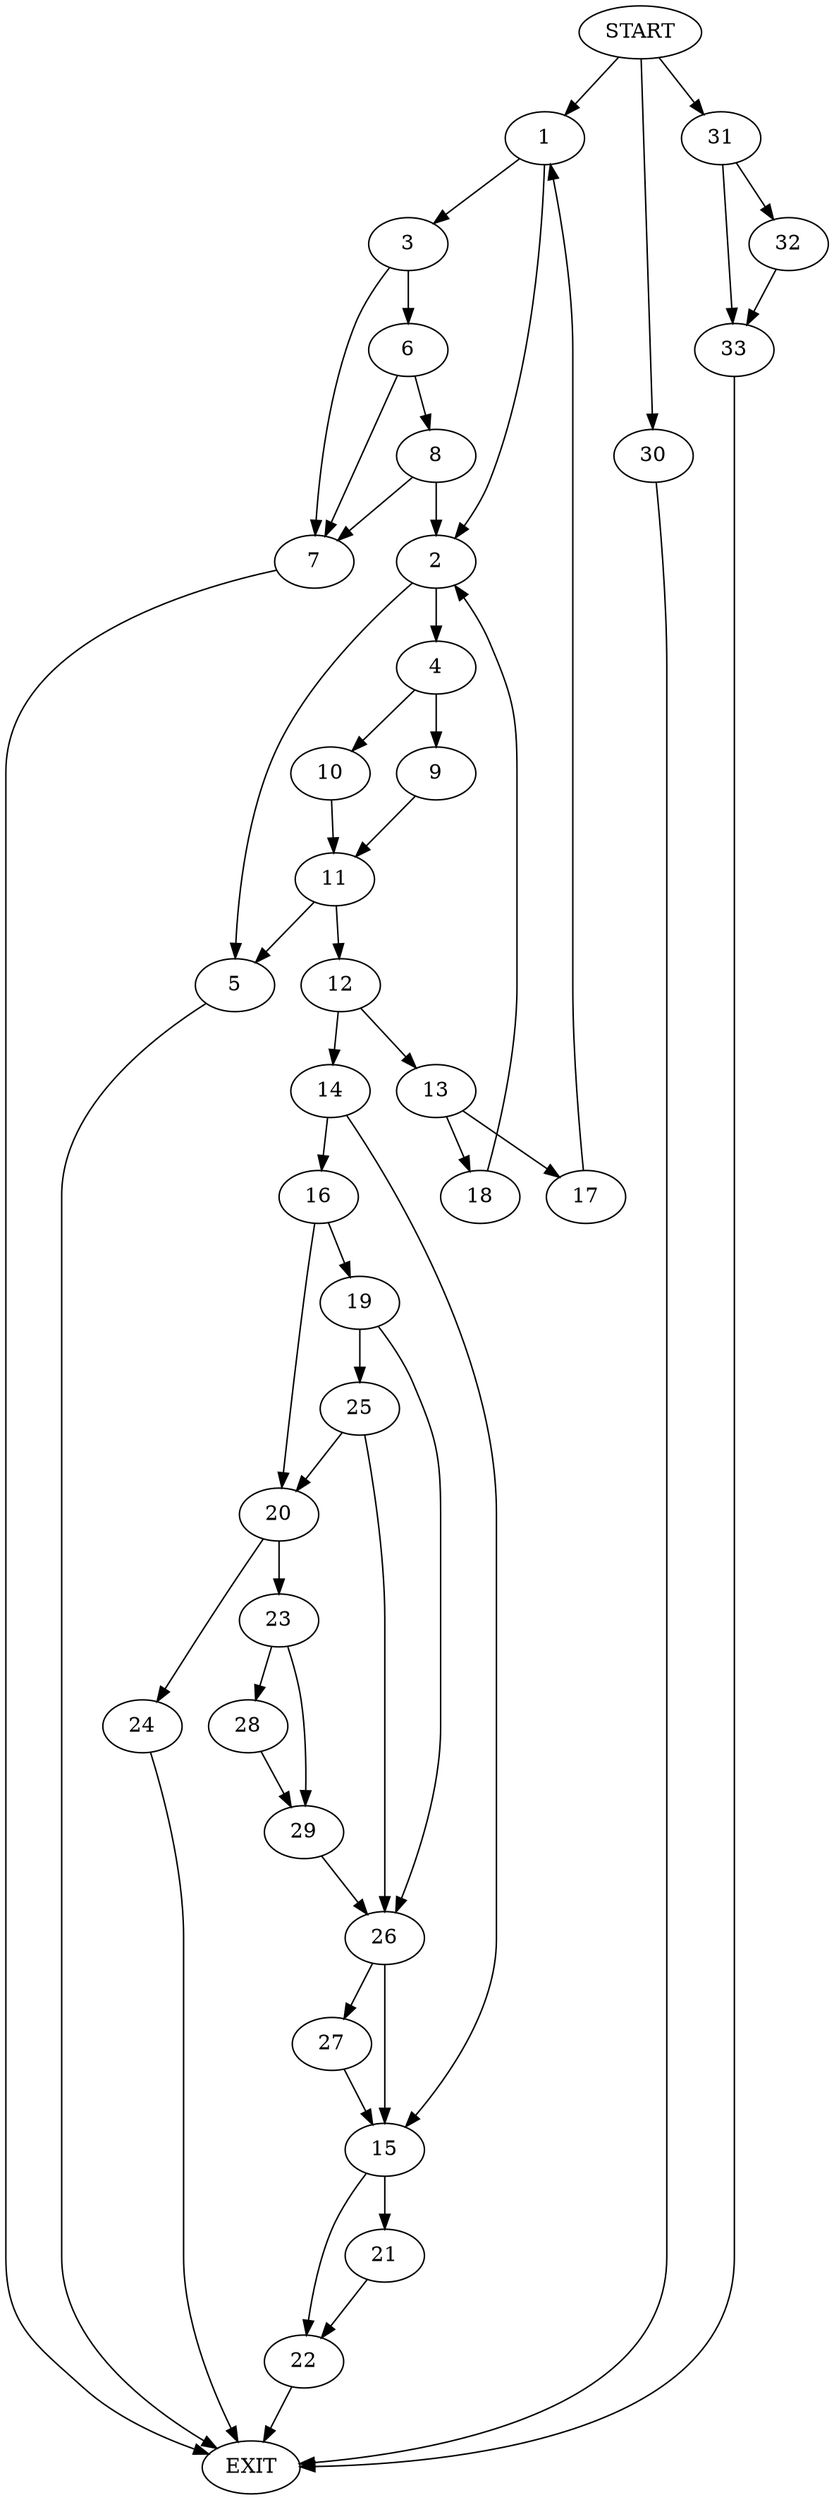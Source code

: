 digraph {
0 [label="START"]
34 [label="EXIT"]
0 -> 1
1 -> 2
1 -> 3
2 -> 4
2 -> 5
3 -> 6
3 -> 7
7 -> 34
6 -> 8
6 -> 7
8 -> 2
8 -> 7
4 -> 9
4 -> 10
5 -> 34
10 -> 11
9 -> 11
11 -> 5
11 -> 12
12 -> 13
12 -> 14
14 -> 15
14 -> 16
13 -> 17
13 -> 18
16 -> 19
16 -> 20
15 -> 21
15 -> 22
18 -> 2
17 -> 1
20 -> 23
20 -> 24
19 -> 25
19 -> 26
25 -> 26
25 -> 20
26 -> 15
26 -> 27
24 -> 34
23 -> 28
23 -> 29
28 -> 29
29 -> 26
27 -> 15
0 -> 30
30 -> 34
21 -> 22
22 -> 34
0 -> 31
31 -> 32
31 -> 33
32 -> 33
33 -> 34
}

